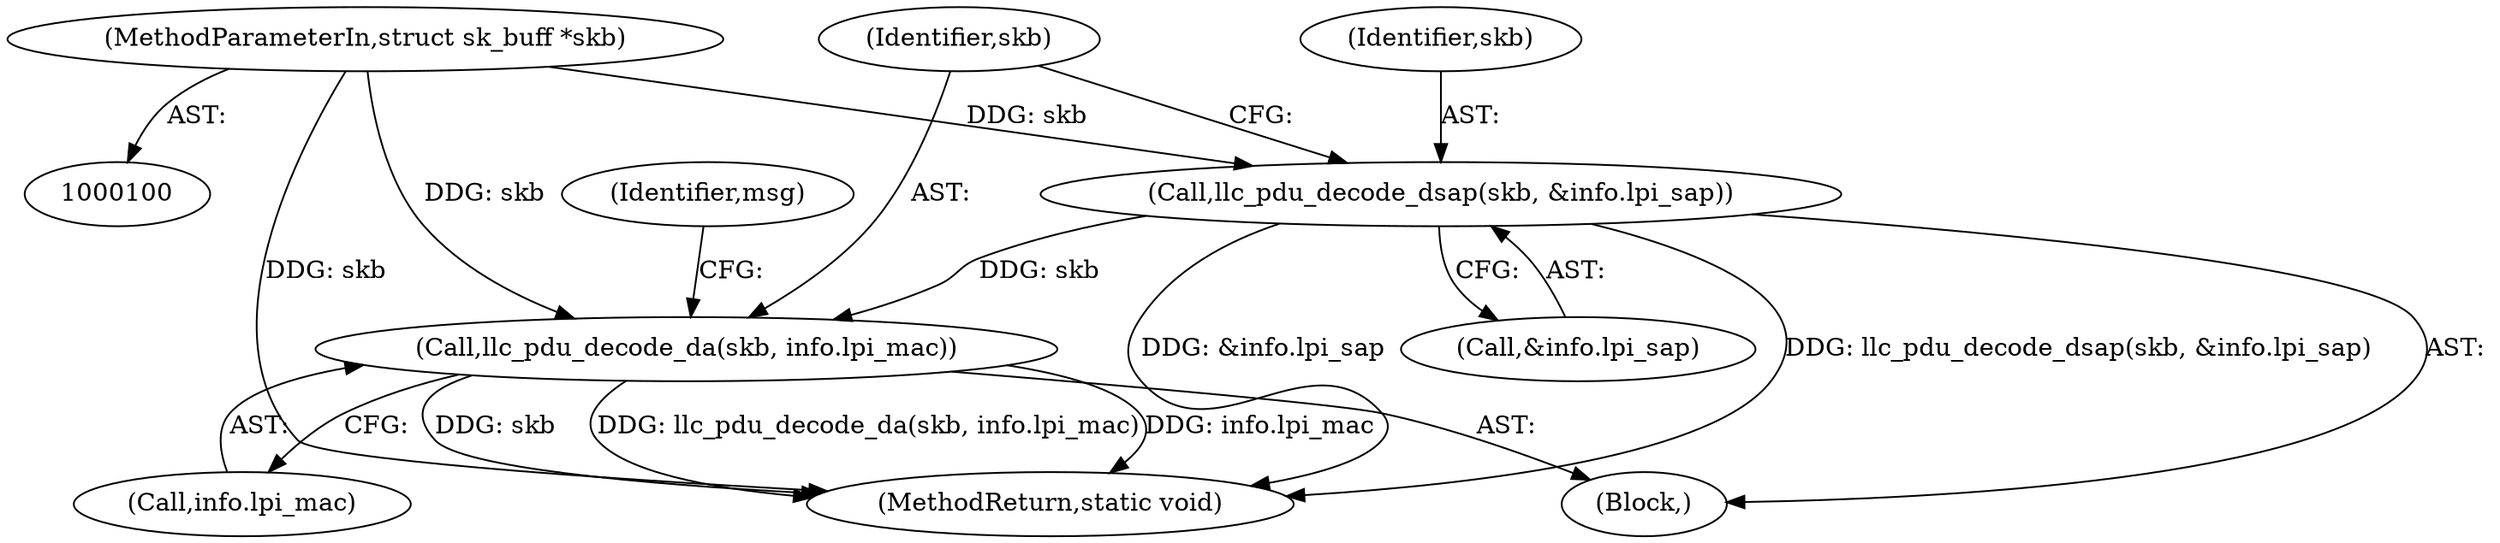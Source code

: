 digraph "0_linux_b8670c09f37bdf2847cc44f36511a53afc6161fd@pointer" {
"1000143" [label="(Call,llc_pdu_decode_da(skb, info.lpi_mac))"];
"1000137" [label="(Call,llc_pdu_decode_dsap(skb, &info.lpi_sap))"];
"1000102" [label="(MethodParameterIn,struct sk_buff *skb)"];
"1000137" [label="(Call,llc_pdu_decode_dsap(skb, &info.lpi_sap))"];
"1000156" [label="(MethodReturn,static void)"];
"1000144" [label="(Identifier,skb)"];
"1000139" [label="(Call,&info.lpi_sap)"];
"1000143" [label="(Call,llc_pdu_decode_da(skb, info.lpi_mac))"];
"1000117" [label="(Block,)"];
"1000149" [label="(Identifier,msg)"];
"1000102" [label="(MethodParameterIn,struct sk_buff *skb)"];
"1000138" [label="(Identifier,skb)"];
"1000145" [label="(Call,info.lpi_mac)"];
"1000143" -> "1000117"  [label="AST: "];
"1000143" -> "1000145"  [label="CFG: "];
"1000144" -> "1000143"  [label="AST: "];
"1000145" -> "1000143"  [label="AST: "];
"1000149" -> "1000143"  [label="CFG: "];
"1000143" -> "1000156"  [label="DDG: skb"];
"1000143" -> "1000156"  [label="DDG: llc_pdu_decode_da(skb, info.lpi_mac)"];
"1000143" -> "1000156"  [label="DDG: info.lpi_mac"];
"1000137" -> "1000143"  [label="DDG: skb"];
"1000102" -> "1000143"  [label="DDG: skb"];
"1000137" -> "1000117"  [label="AST: "];
"1000137" -> "1000139"  [label="CFG: "];
"1000138" -> "1000137"  [label="AST: "];
"1000139" -> "1000137"  [label="AST: "];
"1000144" -> "1000137"  [label="CFG: "];
"1000137" -> "1000156"  [label="DDG: &info.lpi_sap"];
"1000137" -> "1000156"  [label="DDG: llc_pdu_decode_dsap(skb, &info.lpi_sap)"];
"1000102" -> "1000137"  [label="DDG: skb"];
"1000102" -> "1000100"  [label="AST: "];
"1000102" -> "1000156"  [label="DDG: skb"];
}
